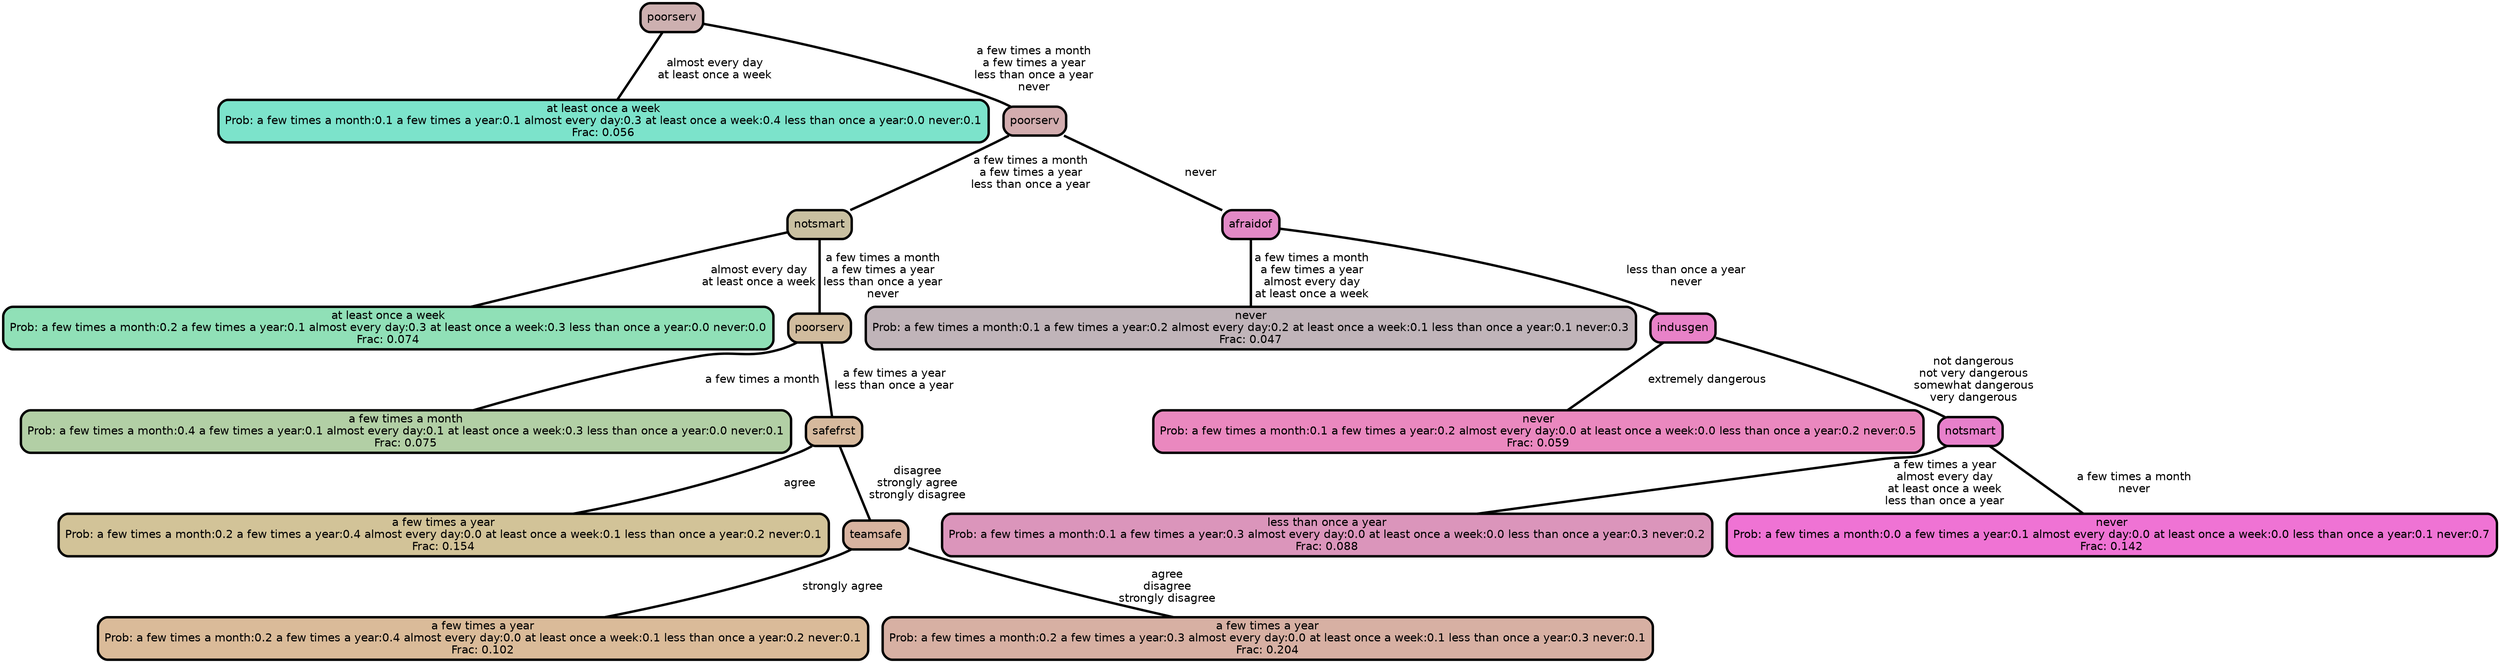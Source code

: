 graph Tree {
node [shape=box, style="filled, rounded",color="black",penwidth="3",fontcolor="black",                 fontname=helvetica] ;
graph [ranksep="0 equally", splines=straight,                 bgcolor=transparent, dpi=200] ;
edge [fontname=helvetica, color=black] ;
0 [label="at least once a week
Prob: a few times a month:0.1 a few times a year:0.1 almost every day:0.3 at least once a week:0.4 less than once a year:0.0 never:0.1
Frac: 0.056", fillcolor="#7ce3cb"] ;
1 [label="poorserv", fillcolor="#cdb0b0"] ;
2 [label="at least once a week
Prob: a few times a month:0.2 a few times a year:0.1 almost every day:0.3 at least once a week:0.3 less than once a year:0.0 never:0.0
Frac: 0.074", fillcolor="#90e0b7"] ;
3 [label="notsmart", fillcolor="#c9c0a1"] ;
4 [label="a few times a month
Prob: a few times a month:0.4 a few times a year:0.1 almost every day:0.1 at least once a week:0.3 less than once a year:0.0 never:0.1
Frac: 0.075", fillcolor="#b2cfa5"] ;
5 [label="poorserv", fillcolor="#d1bc9e"] ;
6 [label="a few times a year
Prob: a few times a month:0.2 a few times a year:0.4 almost every day:0.0 at least once a week:0.1 less than once a year:0.2 never:0.1
Frac: 0.154", fillcolor="#d2c398"] ;
7 [label="safefrst", fillcolor="#d6b99d"] ;
8 [label="a few times a year
Prob: a few times a month:0.2 a few times a year:0.4 almost every day:0.0 at least once a week:0.1 less than once a year:0.2 never:0.1
Frac: 0.102", fillcolor="#dabb99"] ;
9 [label="teamsafe", fillcolor="#d8b3a0"] ;
10 [label="a few times a year
Prob: a few times a month:0.2 a few times a year:0.3 almost every day:0.0 at least once a week:0.1 less than once a year:0.3 never:0.1
Frac: 0.204", fillcolor="#d7b0a3"] ;
11 [label="poorserv", fillcolor="#d2acae"] ;
12 [label="never
Prob: a few times a month:0.1 a few times a year:0.2 almost every day:0.2 at least once a week:0.1 less than once a year:0.1 never:0.3
Frac: 0.047", fillcolor="#c0b4b9"] ;
13 [label="afraidof", fillcolor="#e289c6"] ;
14 [label="never
Prob: a few times a month:0.1 a few times a year:0.2 almost every day:0.0 at least once a week:0.0 less than once a year:0.2 never:0.5
Frac: 0.059", fillcolor="#ea88bf"] ;
15 [label="indusgen", fillcolor="#e882c8"] ;
16 [label="less than once a year
Prob: a few times a month:0.1 a few times a year:0.3 almost every day:0.0 at least once a week:0.0 less than once a year:0.3 never:0.2
Frac: 0.088", fillcolor="#db95bb"] ;
17 [label="notsmart", fillcolor="#e780cb"] ;
18 [label="never
Prob: a few times a month:0.0 a few times a year:0.1 almost every day:0.0 at least once a week:0.0 less than once a year:0.1 never:0.7
Frac: 0.142", fillcolor="#ef73d4"] ;
1 -- 0 [label=" almost every day\n at least once a week",penwidth=3] ;
1 -- 11 [label=" a few times a month\n a few times a year\n less than once a year\n never",penwidth=3] ;
3 -- 2 [label=" almost every day\n at least once a week",penwidth=3] ;
3 -- 5 [label=" a few times a month\n a few times a year\n less than once a year\n never",penwidth=3] ;
5 -- 4 [label=" a few times a month",penwidth=3] ;
5 -- 7 [label=" a few times a year\n less than once a year",penwidth=3] ;
7 -- 6 [label=" agree",penwidth=3] ;
7 -- 9 [label=" disagree\n strongly agree\n strongly disagree",penwidth=3] ;
9 -- 8 [label=" strongly agree",penwidth=3] ;
9 -- 10 [label=" agree\n disagree\n strongly disagree",penwidth=3] ;
11 -- 3 [label=" a few times a month\n a few times a year\n less than once a year",penwidth=3] ;
11 -- 13 [label=" never",penwidth=3] ;
13 -- 12 [label=" a few times a month\n a few times a year\n almost every day\n at least once a week",penwidth=3] ;
13 -- 15 [label=" less than once a year\n never",penwidth=3] ;
15 -- 14 [label=" extremely dangerous",penwidth=3] ;
15 -- 17 [label=" not dangerous\n not very dangerous\n somewhat dangerous\n very dangerous",penwidth=3] ;
17 -- 16 [label=" a few times a year\n almost every day\n at least once a week\n less than once a year",penwidth=3] ;
17 -- 18 [label=" a few times a month\n never",penwidth=3] ;
{rank = same;}}